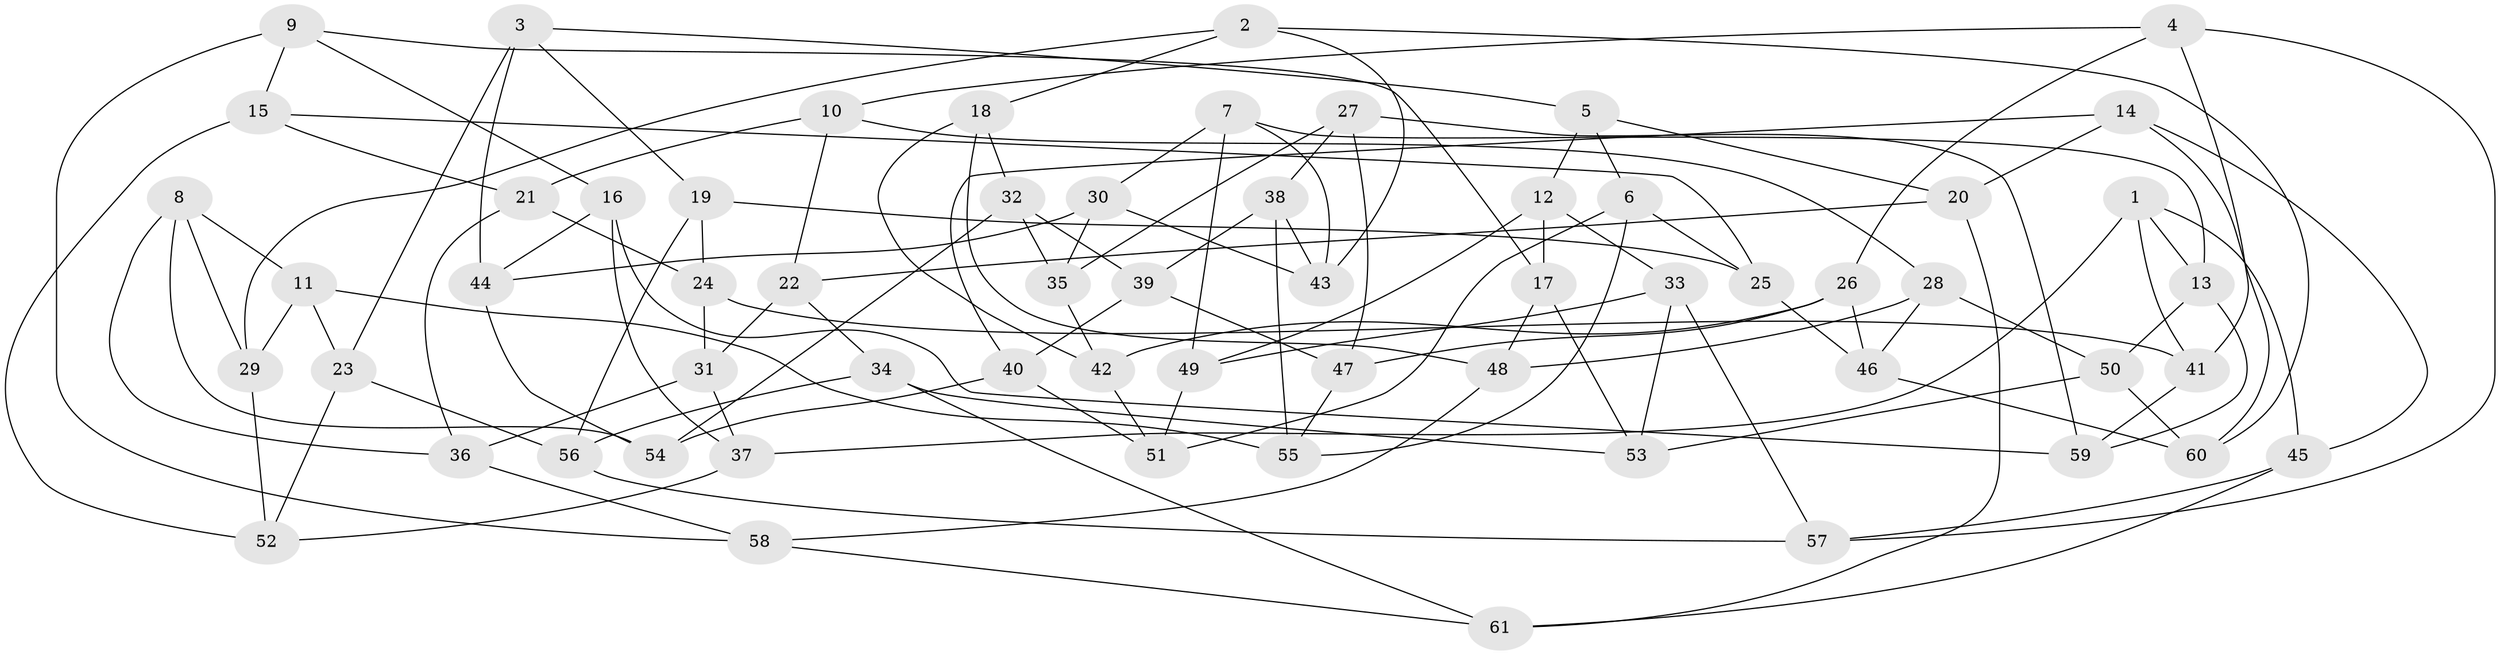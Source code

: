 // Generated by graph-tools (version 1.1) at 2025/16/03/09/25 04:16:22]
// undirected, 61 vertices, 122 edges
graph export_dot {
graph [start="1"]
  node [color=gray90,style=filled];
  1;
  2;
  3;
  4;
  5;
  6;
  7;
  8;
  9;
  10;
  11;
  12;
  13;
  14;
  15;
  16;
  17;
  18;
  19;
  20;
  21;
  22;
  23;
  24;
  25;
  26;
  27;
  28;
  29;
  30;
  31;
  32;
  33;
  34;
  35;
  36;
  37;
  38;
  39;
  40;
  41;
  42;
  43;
  44;
  45;
  46;
  47;
  48;
  49;
  50;
  51;
  52;
  53;
  54;
  55;
  56;
  57;
  58;
  59;
  60;
  61;
  1 -- 13;
  1 -- 37;
  1 -- 45;
  1 -- 41;
  2 -- 29;
  2 -- 18;
  2 -- 43;
  2 -- 60;
  3 -- 5;
  3 -- 19;
  3 -- 44;
  3 -- 23;
  4 -- 41;
  4 -- 57;
  4 -- 10;
  4 -- 26;
  5 -- 20;
  5 -- 12;
  5 -- 6;
  6 -- 55;
  6 -- 51;
  6 -- 25;
  7 -- 30;
  7 -- 49;
  7 -- 13;
  7 -- 43;
  8 -- 54;
  8 -- 29;
  8 -- 36;
  8 -- 11;
  9 -- 16;
  9 -- 15;
  9 -- 17;
  9 -- 58;
  10 -- 22;
  10 -- 21;
  10 -- 28;
  11 -- 29;
  11 -- 55;
  11 -- 23;
  12 -- 17;
  12 -- 49;
  12 -- 33;
  13 -- 50;
  13 -- 59;
  14 -- 45;
  14 -- 60;
  14 -- 20;
  14 -- 40;
  15 -- 21;
  15 -- 52;
  15 -- 25;
  16 -- 37;
  16 -- 44;
  16 -- 59;
  17 -- 53;
  17 -- 48;
  18 -- 48;
  18 -- 32;
  18 -- 42;
  19 -- 56;
  19 -- 25;
  19 -- 24;
  20 -- 61;
  20 -- 22;
  21 -- 24;
  21 -- 36;
  22 -- 31;
  22 -- 34;
  23 -- 56;
  23 -- 52;
  24 -- 31;
  24 -- 41;
  25 -- 46;
  26 -- 47;
  26 -- 42;
  26 -- 46;
  27 -- 38;
  27 -- 59;
  27 -- 35;
  27 -- 47;
  28 -- 48;
  28 -- 50;
  28 -- 46;
  29 -- 52;
  30 -- 35;
  30 -- 44;
  30 -- 43;
  31 -- 36;
  31 -- 37;
  32 -- 35;
  32 -- 39;
  32 -- 54;
  33 -- 49;
  33 -- 53;
  33 -- 57;
  34 -- 61;
  34 -- 56;
  34 -- 53;
  35 -- 42;
  36 -- 58;
  37 -- 52;
  38 -- 55;
  38 -- 43;
  38 -- 39;
  39 -- 40;
  39 -- 47;
  40 -- 54;
  40 -- 51;
  41 -- 59;
  42 -- 51;
  44 -- 54;
  45 -- 61;
  45 -- 57;
  46 -- 60;
  47 -- 55;
  48 -- 58;
  49 -- 51;
  50 -- 53;
  50 -- 60;
  56 -- 57;
  58 -- 61;
}
